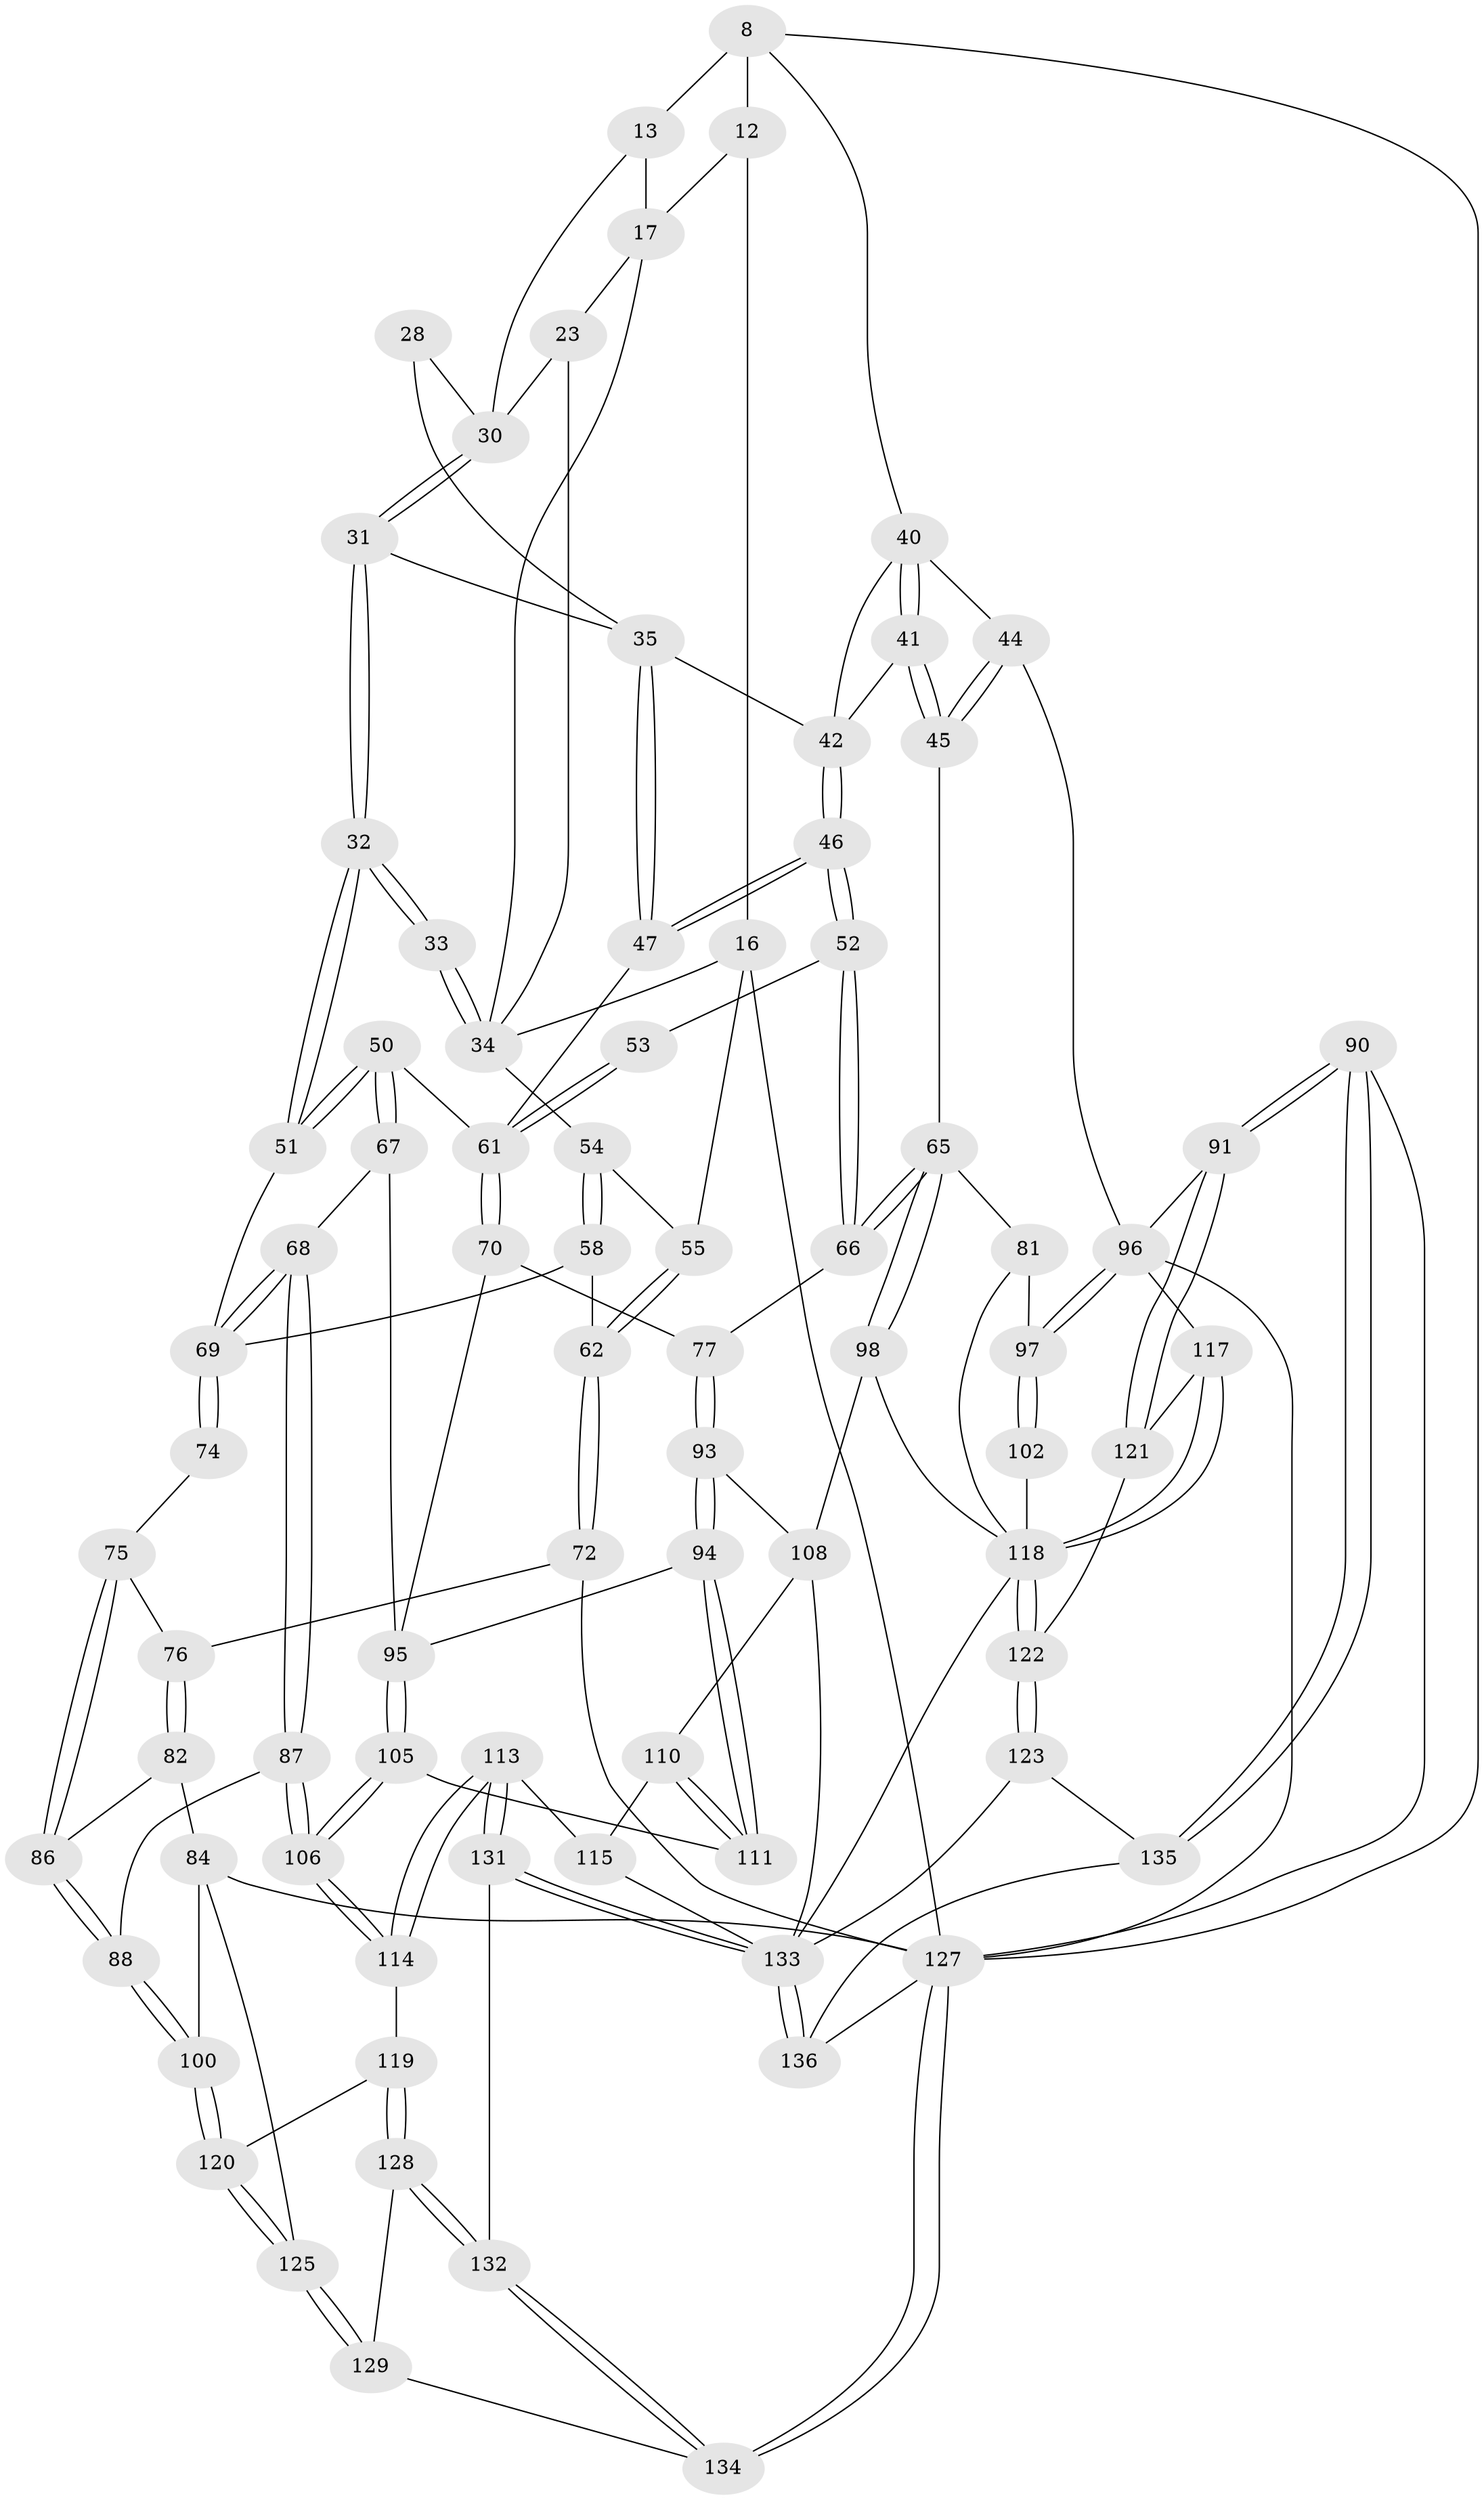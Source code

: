 // original degree distribution, {3: 0.014705882352941176, 5: 0.5882352941176471, 6: 0.19117647058823528, 4: 0.20588235294117646}
// Generated by graph-tools (version 1.1) at 2025/04/03/04/25 22:04:48]
// undirected, 81 vertices, 189 edges
graph export_dot {
graph [start="1"]
  node [color=gray90,style=filled];
  8 [pos="+0.6130970309216112+0.060962126299512816",super="+7+6"];
  12 [pos="+0.11003805082416059+0.04576361779148747",super="+4"];
  13 [pos="+0.49503598193859155+0.07795657957934447",super="+9"];
  16 [pos="+0+0.23014263822429756",super="+15+14+3"];
  17 [pos="+0.13154651301107123+0.06670164488533799",super="+11"];
  23 [pos="+0.29728512980105554+0.10206492590597403",super="+20"];
  28 [pos="+0.5198413497307988+0.1868573321370182"];
  30 [pos="+0.40759073950814567+0.19810088641772358",super="+22+21"];
  31 [pos="+0.38051472336002923+0.2885487673300796"];
  32 [pos="+0.32324778737671683+0.340026934543122"];
  33 [pos="+0.27699071945494746+0.31490474447800354"];
  34 [pos="+0.2313157130571123+0.3207165017577718",super="+19+29"];
  35 [pos="+0.54437114048714+0.2693432003199321",super="+27"];
  40 [pos="+0.7449731294803944+0.3296504767942463",super="+25"];
  41 [pos="+0.7428159492525265+0.38434279648228126"];
  42 [pos="+0.6768003740762807+0.3972418992305333",super="+26"];
  44 [pos="+0.8768877362527964+0.41404137700067595",super="+43+39+38"];
  45 [pos="+0.81251886102174+0.4173496734222085"];
  46 [pos="+0.6377304110688972+0.41810125586635294"];
  47 [pos="+0.5470505822708799+0.3196637348184483"];
  50 [pos="+0.36629909436929764+0.38773128957402686"];
  51 [pos="+0.332756269400093+0.359230838019053"];
  52 [pos="+0.630581454110342+0.43778395213263227"];
  53 [pos="+0.5234778187602337+0.46701864869915444"];
  54 [pos="+0.22293431440301736+0.326783651635738"];
  55 [pos="+0+0.26537146931789507"];
  58 [pos="+0.15107712643198132+0.4023564185801976"];
  61 [pos="+0.5019828635802829+0.4797804504116942",super="+49+48"];
  62 [pos="+0.10485445377179316+0.4240588050754683"];
  65 [pos="+0.667061764593967+0.5602256848259785",super="+64+63"];
  66 [pos="+0.6527610250127837+0.5390235972271513"];
  67 [pos="+0.3834161176596215+0.5604059935788428"];
  68 [pos="+0.332177913870965+0.5758598242773992"];
  69 [pos="+0.32496911683237245+0.569127725065467",super="+56+57"];
  70 [pos="+0.49006212448532893+0.5236716775620089"];
  72 [pos="+0.09909810942107539+0.46274417045998145"];
  74 [pos="+0.23267314037172865+0.511918799857988"];
  75 [pos="+0.22664930426998353+0.515983167290439"];
  76 [pos="+0.10134343604930879+0.471340913293261"];
  77 [pos="+0.5329617059487893+0.5492434182146761"];
  81 [pos="+0.8040277599494086+0.5865609022474338",super="+80"];
  82 [pos="+0.10352234038245907+0.5572313418418849"];
  84 [pos="+0+0.7053716838856048",super="+83"];
  86 [pos="+0.1897597462222044+0.5678478892161518"];
  87 [pos="+0.27062242312026885+0.6626640265592583"];
  88 [pos="+0.24653183585867142+0.6728780952922151"];
  90 [pos="+1+1"];
  91 [pos="+1+0.8320115074186705"];
  93 [pos="+0.5542492366822181+0.643196985301794"];
  94 [pos="+0.5300639408614121+0.658606225493818"];
  95 [pos="+0.4203754756334243+0.5761851758168018",super="+71"];
  96 [pos="+0.9937919751008559+0.6850491038021269",super="+92"];
  97 [pos="+0.9780992480150527+0.6831431468104485",super="+78+79"];
  98 [pos="+0.6710330100184922+0.5867490061195579"];
  100 [pos="+0.21868703907181639+0.7058560871650364"];
  102 [pos="+0.8719432052193776+0.691069580263316"];
  105 [pos="+0.41406272034043157+0.6950990530371398"];
  106 [pos="+0.3916152995427829+0.7275911105217286"];
  108 [pos="+0.6438361735091753+0.6522575314147172",super="+99"];
  110 [pos="+0.5288880231383598+0.7352394188445759",super="+109"];
  111 [pos="+0.5198936665128966+0.6900211646091754"];
  113 [pos="+0.5013276453481285+0.8964806923534137"];
  114 [pos="+0.4081188964110222+0.826816546736538"];
  115 [pos="+0.6868723270184305+0.8123159866398392",super="+112"];
  117 [pos="+0.9537320406126356+0.7550167937830495"];
  118 [pos="+0.8992287479477854+0.8351755421148758",super="+103+104+101"];
  119 [pos="+0.33404656507011793+0.8293138594453554"];
  120 [pos="+0.20019019980173122+0.750053912195918"];
  121 [pos="+0.9795306669429121+0.8543442894400555"];
  122 [pos="+0.8839431661901204+0.8704797621254301"];
  123 [pos="+0.8656888913377608+0.8861510041835461"];
  125 [pos="+0.14163048019918495+0.7920463365264127"];
  127 [pos="+0+1",super="+89+126"];
  128 [pos="+0.2691362981182839+0.9110328154647273"];
  129 [pos="+0.14921640717654658+0.8585586834204283"];
  131 [pos="+0.48742120990797955+1"];
  132 [pos="+0.34834990697382057+1"];
  133 [pos="+0.6633076208839458+1",super="+124+116"];
  134 [pos="+0.31860533796973123+1",super="+130"];
  135 [pos="+0.8991516990583923+0.9257560713712889"];
  136 [pos="+0.9148811433233369+1"];
  8 -- 13 [weight=2];
  8 -- 127;
  8 -- 12;
  8 -- 40;
  12 -- 16 [weight=2];
  12 -- 17;
  13 -- 30;
  13 -- 17;
  16 -- 55;
  16 -- 127 [weight=3];
  16 -- 34;
  17 -- 23 [weight=2];
  17 -- 34;
  23 -- 30;
  23 -- 34;
  28 -- 30 [weight=2];
  28 -- 35;
  30 -- 31;
  30 -- 31;
  31 -- 32;
  31 -- 32;
  31 -- 35;
  32 -- 33;
  32 -- 33;
  32 -- 51;
  32 -- 51;
  33 -- 34 [weight=2];
  33 -- 34;
  34 -- 54;
  35 -- 47;
  35 -- 47;
  35 -- 42;
  40 -- 41;
  40 -- 41;
  40 -- 44 [weight=2];
  40 -- 42;
  41 -- 42;
  41 -- 45;
  41 -- 45;
  42 -- 46;
  42 -- 46;
  44 -- 45;
  44 -- 45;
  44 -- 96 [weight=2];
  45 -- 65;
  46 -- 47;
  46 -- 47;
  46 -- 52;
  46 -- 52;
  47 -- 61;
  50 -- 51;
  50 -- 51;
  50 -- 67;
  50 -- 67;
  50 -- 61;
  51 -- 69;
  52 -- 53;
  52 -- 66;
  52 -- 66;
  53 -- 61 [weight=2];
  53 -- 61;
  54 -- 55;
  54 -- 58;
  54 -- 58;
  55 -- 62;
  55 -- 62;
  58 -- 62;
  58 -- 69;
  61 -- 70;
  61 -- 70;
  62 -- 72;
  62 -- 72;
  65 -- 66;
  65 -- 66;
  65 -- 98;
  65 -- 98;
  65 -- 81 [weight=2];
  66 -- 77;
  67 -- 68;
  67 -- 95;
  68 -- 69;
  68 -- 69;
  68 -- 87;
  68 -- 87;
  69 -- 74 [weight=2];
  69 -- 74;
  70 -- 77;
  70 -- 95;
  72 -- 76;
  72 -- 127;
  74 -- 75;
  75 -- 76;
  75 -- 86;
  75 -- 86;
  76 -- 82;
  76 -- 82;
  77 -- 93;
  77 -- 93;
  81 -- 97;
  81 -- 118;
  82 -- 86;
  82 -- 84;
  84 -- 125;
  84 -- 127;
  84 -- 100;
  86 -- 88;
  86 -- 88;
  87 -- 88;
  87 -- 106;
  87 -- 106;
  88 -- 100;
  88 -- 100;
  90 -- 91;
  90 -- 91;
  90 -- 135;
  90 -- 135;
  90 -- 127;
  91 -- 121;
  91 -- 121;
  91 -- 96;
  93 -- 94;
  93 -- 94;
  93 -- 108;
  94 -- 95;
  94 -- 111;
  94 -- 111;
  95 -- 105;
  95 -- 105;
  96 -- 97 [weight=2];
  96 -- 97;
  96 -- 117;
  96 -- 127;
  97 -- 102 [weight=2];
  97 -- 102;
  98 -- 108;
  98 -- 118;
  100 -- 120;
  100 -- 120;
  102 -- 118;
  105 -- 106;
  105 -- 106;
  105 -- 111;
  106 -- 114;
  106 -- 114;
  108 -- 133;
  108 -- 110;
  110 -- 111;
  110 -- 111;
  110 -- 115 [weight=2];
  113 -- 114;
  113 -- 114;
  113 -- 131;
  113 -- 131;
  113 -- 115;
  114 -- 119;
  115 -- 133;
  117 -- 118;
  117 -- 118;
  117 -- 121;
  118 -- 122;
  118 -- 122;
  118 -- 133;
  119 -- 120;
  119 -- 128;
  119 -- 128;
  120 -- 125;
  120 -- 125;
  121 -- 122;
  122 -- 123;
  122 -- 123;
  123 -- 135;
  123 -- 133;
  125 -- 129;
  125 -- 129;
  127 -- 134 [weight=2];
  127 -- 134;
  127 -- 136;
  128 -- 129;
  128 -- 132;
  128 -- 132;
  129 -- 134;
  131 -- 132;
  131 -- 133;
  131 -- 133;
  132 -- 134;
  132 -- 134;
  133 -- 136;
  133 -- 136;
  135 -- 136;
}
